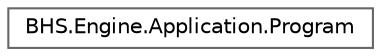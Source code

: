 digraph "Иерархия классов. Графический вид."
{
 // LATEX_PDF_SIZE
  bgcolor="transparent";
  edge [fontname=Helvetica,fontsize=10,labelfontname=Helvetica,labelfontsize=10];
  node [fontname=Helvetica,fontsize=10,shape=box,height=0.2,width=0.4];
  rankdir="LR";
  Node0 [id="Node000000",label="BHS.Engine.Application.Program",height=0.2,width=0.4,color="grey40", fillcolor="white", style="filled",URL="$classBHS_1_1Engine_1_1Application_1_1Program.html",tooltip="Консольное приложение для демонстрации физического движка"];
}
